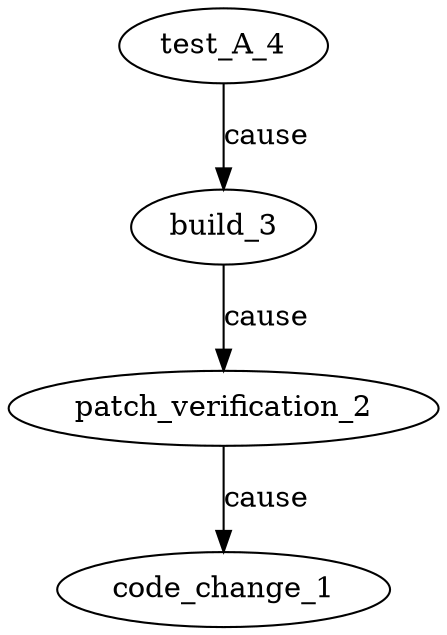 strict digraph {
  code_change_1 [time=1444737127000,type=code_change,contributor="Gudrun Schyman"]
  patch_verification_2 [time=1444740408000,type=patch_verification,status=passed]
  build_3 [time=1444741389000,type=build,status=passed]
  test_A_4 [time=1444744969000,type=test_A,status=failed]
  patch_verification_2 -> code_change_1 [label=cause]
  build_3 -> patch_verification_2 [label=cause]
  test_A_4 -> build_3 [label=cause]
}

strict digraph {
  code_change_5 [time=1444745457000,type=code_change,contributor="Pelle Flöjt"]
  patch_verification_6 [time=1444746760000,type=patch_verification,status=passed]
  build_7 [time=1444749775000,type=build,status=passed]
  test_A_8 [time=1444753171000,type=test_A,status=passed]
  artifact_9 [time=1444753335000,type=artifact]
  confidence_level_10 [time=1444756092000,type=confidence_level,value=0.9998551700415733]
  test_C_11 [time=1444758185000,type=test_C,status=failed]
  patch_verification_6 -> code_change_5 [label=cause]
  build_7 -> patch_verification_6 [label=cause]
  test_A_8 -> build_7 [label=cause]
  artifact_9 -> build_7 [label=cause]
  confidence_level_10 -> test_A_8 [label=cause]
  confidence_level_10 -> artifact_9 [label=subject]
  test_C_11 -> confidence_level_10 [label=cause]
}

strict digraph {
  code_change_12 [time=1444758677000,type=code_change,contributor="Stånk-Tommy"]
  patch_verification_13 [time=1444759318000,type=patch_verification,status=passed]
  build_14 [time=1444761159000,type=build,status=passed]
  test_A_15 [time=1444762630000,type=test_A,status=failed]
  patch_verification_13 -> code_change_12 [label=cause]
  build_14 -> patch_verification_13 [label=cause]
  test_A_15 -> build_14 [label=cause]
}

strict digraph {
  code_change_16 [time=1444764361000,type=code_change,contributor="Erik Broberg"]
  patch_verification_17 [time=1444764888000,type=patch_verification,status=passed]
  build_18 [time=1444765489000,type=build,status=passed]
  test_A_19 [time=1444767196000,type=test_A,status=failed]
  patch_verification_17 -> code_change_16 [label=cause]
  build_18 -> patch_verification_17 [label=cause]
  test_A_19 -> build_18 [label=cause]
}

strict digraph {
  code_change_20 [time=1444767732000,type=code_change,contributor=Beethoven]
  patch_verification_21 [time=1444769964000,type=patch_verification,status=passed]
  build_22 [time=1444772348000,type=build,status=failed]
  patch_verification_21 -> code_change_20 [label=cause]
  build_22 -> patch_verification_21 [label=cause]
}

strict digraph {
  code_change_23 [time=1444773315000,type=code_change,contributor="Zlatan Ibrahimović"]
  patch_verification_24 [time=1444773945000,type=patch_verification,status=passed]
  patch_verification_24 -> code_change_23 [label=cause]
}

strict digraph {
  code_change_30 [time=1444786270000,type=code_change,contributor="Erik Broberg"]
  patch_verification_31 [time=1444786396000,type=patch_verification,status=passed]
  build_32 [time=1444789695000,type=build,status=passed]
  test_A_33 [time=1444792633000,type=test_A,status=passed]
  artifact_34 [time=1444794678000,type=artifact]
  confidence_level_35 [time=1444797903000,type=confidence_level,value=0.5354400461130411]
  test_C_36 [time=1444797954000,type=test_C,status=passed]
  test_D_37 [time=1444801059000,type=test_D,status=failed]
  patch_verification_31 -> code_change_30 [label=cause]
  build_32 -> patch_verification_31 [label=cause]
  test_A_33 -> build_32 [label=cause]
  artifact_34 -> build_32 [label=cause]
  confidence_level_35 -> test_A_33 [label=cause]
  confidence_level_35 -> artifact_34 [label=subject]
  test_C_36 -> confidence_level_35 [label=cause]
  test_D_37 -> confidence_level_35 [label=cause]
}

strict digraph {
  code_change_38 [time=1444804054000,type=code_change,contributor="Karl-Bertil Jonsson"]
  code_review_39 [time=1444804877000,type=code_review,reviewer="Clas Ohlson",status=passed]
  build_40 [time=1444807459000,type=build,status=passed]
  test_B_41 [time=1444808313000,type=test_B,status=passed]
  artifact_42 [time=1444811793000,type=artifact]
  confidence_level_43 [time=1444813583000,type=confidence_level,value=0.4479737286215437]
  test_C_44 [time=1444814404000,type=test_C,status=passed]
  test_D_45 [time=1444814696000,type=test_D,status=failed]
  code_review_39 -> code_change_38 [label=cause]
  build_40 -> code_review_39 [label=cause]
  test_B_41 -> build_40 [label=cause]
  artifact_42 -> build_40 [label=cause]
  confidence_level_43 -> test_B_41 [label=cause]
  confidence_level_43 -> artifact_42 [label=subject]
  test_C_44 -> confidence_level_43 [label=cause]
  test_D_45 -> confidence_level_43 [label=cause]
}

strict digraph {
  code_change_46 [time=1444814817000,type=code_change,contributor="Mark Zuckerberg"]
  patch_verification_47 [time=1444816607000,type=patch_verification,status=passed]
  build_48 [time=1444816858000,type=build,status=failed]
  patch_verification_47 -> code_change_46 [label=cause]
  build_48 -> patch_verification_47 [label=cause]
}

strict digraph {
  code_change_49 [time=1444818616000,type=code_change,contributor=Beethoven]
  patch_verification_50 [time=1444821790000,type=patch_verification,status=passed]
  code_review_51 [time=1444823879000,type=code_review,reviewer="Zlatan Ibrahimović",status=passed]
  build_52 [time=1444825892000,type=build,status=passed]
  test_B_53 [time=1444829308000,type=test_B,status=passed]
  artifact_54 [time=1444831424000,type=artifact]
  confidence_level_55 [time=1444833601000,type=confidence_level,value=0.8686049011416942]
  test_C_56 [time=1444836881000,type=test_C,status=passed]
  test_D_57 [time=1444840100000,type=test_D,status=failed]
  code_review_51 -> code_change_49 [label=cause]
  patch_verification_50 -> code_change_49 [label=cause]
  build_52 -> code_review_51 [label=cause]
  build_52 -> patch_verification_50 [label=cause]
  test_B_53 -> build_52 [label=cause]
  artifact_54 -> build_52 [label=cause]
  confidence_level_55 -> test_B_53 [label=cause]
  confidence_level_55 -> artifact_54 [label=subject]
  test_C_56 -> confidence_level_55 [label=cause]
  test_D_57 -> confidence_level_55 [label=cause]
}

strict digraph {
  code_change_58 [time=1444842557000,type=code_change,contributor="Ola Leifler"]
  patch_verification_59 [time=1444845271000,type=patch_verification,status=passed]
  build_60 [time=1444846369000,type=build,status=passed]
  test_A_61 [time=1444847168000,type=test_A,status=failed]
  patch_verification_59 -> code_change_58 [label=cause]
  build_60 -> patch_verification_59 [label=cause]
  test_A_61 -> build_60 [label=cause]
}

strict digraph {
  code_change_62 [time=1444847909000,type=code_change,contributor="Clas Ohlson"]
  patch_verification_63 [time=1444850874000,type=patch_verification,status=passed]
  code_review_64 [time=1444851536000,type=code_review,reviewer="Karl-Bertil Jonsson",status=passed]
  build_65 [time=1444853337000,type=build,status=passed]
  test_A_66 [time=1444854171000,type=test_A,status=passed]
  artifact_67 [time=1444857434000,type=artifact]
  confidence_level_68 [time=1444860077000,type=confidence_level,value=0.20754339702409652]
  test_C_69 [time=1444862050000,type=test_C,status=passed]
  test_D_70 [time=1444862941000,type=test_D,status=passed]
  code_review_64 -> code_change_62 [label=cause]
  patch_verification_63 -> code_change_62 [label=cause]
  build_65 -> code_review_64 [label=cause]
  build_65 -> patch_verification_63 [label=cause]
  test_A_66 -> build_65 [label=cause]
  artifact_67 -> build_65 [label=cause]
  confidence_level_68 -> test_A_66 [label=cause]
  confidence_level_68 -> artifact_67 [label=subject]
  test_C_69 -> confidence_level_68 [label=cause]
  test_D_70 -> confidence_level_68 [label=cause]
}

strict digraph {
  code_change_71 [time=1444864342000,type=code_change,contributor="Clas Ohlson"]
}

strict digraph {
  code_change_72 [time=1444867724000,type=code_change,contributor="Clas Ohlson"]
  patch_verification_73 [time=1444871133000,type=patch_verification,status=passed]
  build_74 [time=1444871200000,type=build,status=passed]
  test_A_75 [time=1444872642000,type=test_A,status=passed]
  artifact_76 [time=1444875212000,type=artifact]
  confidence_level_77 [time=1444877144000,type=confidence_level,value=0.2799823740687253]
  test_C_78 [time=1444879268000,type=test_C,status=passed]
  test_D_79 [time=1444882160000,type=test_D,status=passed]
  patch_verification_73 -> code_change_72 [label=cause]
  build_74 -> patch_verification_73 [label=cause]
  test_A_75 -> build_74 [label=cause]
  artifact_76 -> build_74 [label=cause]
  confidence_level_77 -> test_A_75 [label=cause]
  confidence_level_77 -> artifact_76 [label=subject]
  test_C_78 -> confidence_level_77 [label=cause]
  test_D_79 -> confidence_level_77 [label=cause]
}

strict digraph {
  code_change_80 [time=1444883152000,type=code_change,contributor="Stånk-Tommy"]
  code_review_81 [time=1444885490000,type=code_review,reviewer="Erik Broberg",status=failed]
  code_review_81 -> code_change_80 [label=cause]
}

strict digraph {
  code_change_82 [time=1444888000000,type=code_change,contributor="Karl-Bertil Jonsson"]
  patch_verification_83 [time=1444891151000,type=patch_verification,status=passed]
  build_84 [time=1444892036000,type=build,status=passed]
  test_A_85 [time=1444893438000,type=test_A,status=failed]
  patch_verification_83 -> code_change_82 [label=cause]
  build_84 -> patch_verification_83 [label=cause]
  test_A_85 -> build_84 [label=cause]
}

strict digraph {
  code_change_86 [time=1444893592000,type=code_change,contributor="Zlatan Ibrahimović"]
}

strict digraph {
  code_change_87 [time=1444894072000,type=code_change,contributor="Pelle Flöjt"]
  patch_verification_88 [time=1444897397000,type=patch_verification,status=passed]
  build_89 [time=1444899024000,type=build,status=passed]
  test_A_90 [time=1444901542000,type=test_A,status=passed]
  artifact_91 [time=1444902162000,type=artifact]
  confidence_level_92 [time=1444903210000,type=confidence_level,value=0.8747191836315868]
  test_C_93 [time=1444906708000,type=test_C,status=passed]
  test_D_94 [time=1444908956000,type=test_D,status=passed]
  patch_verification_88 -> code_change_87 [label=cause]
  build_89 -> patch_verification_88 [label=cause]
  test_A_90 -> build_89 [label=cause]
  artifact_91 -> build_89 [label=cause]
  confidence_level_92 -> test_A_90 [label=cause]
  confidence_level_92 -> artifact_91 [label=subject]
  test_C_93 -> confidence_level_92 [label=cause]
  test_D_94 -> confidence_level_92 [label=cause]
}

strict digraph {
  code_change_95 [time=1444910545000,type=code_change,contributor="Ola Leifler"]
  patch_verification_96 [time=1444910850000,type=patch_verification,status=passed]
  code_review_97 [time=1444914084000,type=code_review,reviewer=Beethoven,status=passed]
  build_98 [time=1444917640000,type=build,status=passed]
  test_A_99 [time=1444920551000,type=test_A,status=failed]
  code_review_97 -> code_change_95 [label=cause]
  patch_verification_96 -> code_change_95 [label=cause]
  build_98 -> code_review_97 [label=cause]
  build_98 -> patch_verification_96 [label=cause]
  test_A_99 -> build_98 [label=cause]
}

strict digraph {
  code_change_100 [time=1444923528000,type=code_change,contributor="Ola Leifler"]
  code_review_101 [time=1444924903000,type=code_review,reviewer="Karl-Bertil Jonsson",status=passed]
  build_102 [time=1444926897000,type=build,status=passed]
  test_A_103 [time=1444930195000,type=test_A,status=passed]
  test_B_104 [time=1444932043000,type=test_B,status=passed]
  artifact_105 [time=1444933036000,type=artifact]
  confidence_level_106 [time=1444933629000,type=confidence_level,value=0.9871799004494167]
  test_C_107 [time=1444936036000,type=test_C,status=failed]
  code_review_101 -> code_change_100 [label=cause]
  build_102 -> code_review_101 [label=cause]
  test_A_103 -> build_102 [label=cause]
  test_B_104 -> build_102 [label=cause]
  artifact_105 -> build_102 [label=cause]
  confidence_level_106 -> test_A_103 [label=cause]
  confidence_level_106 -> test_B_104 [label=cause]
  confidence_level_106 -> artifact_105 [label=subject]
  test_C_107 -> confidence_level_106 [label=cause]
}

strict digraph {
  code_change_108 [time=1444936497000,type=code_change,contributor="Ola Leifler"]
}

strict digraph {
  code_change_109 [time=1444937676000,type=code_change,contributor="Erik Broberg"]
  patch_verification_110 [time=1444939497000,type=patch_verification,status=passed]
  code_review_111 [time=1444941356000,type=code_review,reviewer="Mark Zuckerberg",status=passed]
  code_review_111 -> code_change_109 [label=cause]
  patch_verification_110 -> code_change_109 [label=cause]
}

strict digraph {
  code_change_112 [time=1444944491000,type=code_change,contributor="Pelle Flöjt"]
  patch_verification_113 [time=1444947223000,type=patch_verification,status=passed]
  build_114 [time=1444948536000,type=build,status=passed]
  test_A_115 [time=1444949693000,type=test_A,status=failed]
  patch_verification_113 -> code_change_112 [label=cause]
  build_114 -> patch_verification_113 [label=cause]
  test_A_115 -> build_114 [label=cause]
}

strict digraph {
  code_change_116 [time=1444949889000,type=code_change,contributor="Mark Zuckerberg"]
  patch_verification_117 [time=1444950946000,type=patch_verification,status=passed]
  build_118 [time=1444953032000,type=build,status=passed]
  test_A_119 [time=1444955148000,type=test_A,status=failed]
  patch_verification_117 -> code_change_116 [label=cause]
  build_118 -> patch_verification_117 [label=cause]
  test_A_119 -> build_118 [label=cause]
}

strict digraph {
  code_change_120 [time=1444955287000,type=code_change,contributor="Gudrun Schyman"]
  patch_verification_121 [time=1444956320000,type=patch_verification,status=passed]
  build_122 [time=1444959197000,type=build,status=passed]
  test_B_123 [time=1444962136000,type=test_B,status=passed]
  artifact_124 [time=1444962875000,type=artifact]
  confidence_level_125 [time=1444964022000,type=confidence_level,value=0.3877795548736206]
  test_C_126 [time=1444966362000,type=test_C,status=passed]
  test_D_127 [time=1444968965000,type=test_D,status=failed]
  patch_verification_121 -> code_change_120 [label=cause]
  build_122 -> patch_verification_121 [label=cause]
  test_B_123 -> build_122 [label=cause]
  artifact_124 -> build_122 [label=cause]
  confidence_level_125 -> test_B_123 [label=cause]
  confidence_level_125 -> artifact_124 [label=subject]
  test_C_126 -> confidence_level_125 [label=cause]
  test_D_127 -> confidence_level_125 [label=cause]
}

strict digraph {
  code_change_128 [time=1444970423000,type=code_change,contributor="Gudrun Schyman"]
  patch_verification_129 [time=1444973661000,type=patch_verification,status=passed]
  build_130 [time=1444974744000,type=build,status=passed]
  test_A_131 [time=1444977302000,type=test_A,status=passed]
  artifact_132 [time=1444980085000,type=artifact]
  confidence_level_133 [time=1444982709000,type=confidence_level,value=0.8699619953828412]
  test_D_134 [time=1444985832000,type=test_D,status=passed]
  patch_verification_129 -> code_change_128 [label=cause]
  build_130 -> patch_verification_129 [label=cause]
  test_A_131 -> build_130 [label=cause]
  artifact_132 -> build_130 [label=cause]
  confidence_level_133 -> test_A_131 [label=cause]
  confidence_level_133 -> artifact_132 [label=subject]
  test_D_134 -> confidence_level_133 [label=cause]
}

strict digraph {
  code_change_135 [time=1444986633000,type=code_change,contributor="Mark Zuckerberg"]
  patch_verification_136 [time=1444990122000,type=patch_verification,status=failed]
  patch_verification_136 -> code_change_135 [label=cause]
}

strict digraph {
  code_change_137 [time=1444992563000,type=code_change,contributor="Gudrun Schyman"]
  patch_verification_138 [time=1444992872000,type=patch_verification,status=failed]
  patch_verification_138 -> code_change_137 [label=cause]
}

strict digraph {
  code_change_139 [time=1444994215000,type=code_change,contributor="Karl-Bertil Jonsson"]
  patch_verification_140 [time=1444997654000,type=patch_verification,status=passed]
  build_141 [time=1445000681000,type=build,status=passed]
  patch_verification_140 -> code_change_139 [label=cause]
  build_141 -> patch_verification_140 [label=cause]
}

strict digraph {
  code_change_142 [time=1445003195000,type=code_change,contributor="Gudrun Schyman"]
  patch_verification_143 [time=1445006366000,type=patch_verification,status=passed]
  build_144 [time=1445009684000,type=build,status=failed]
  patch_verification_143 -> code_change_142 [label=cause]
  build_144 -> patch_verification_143 [label=cause]
}

strict digraph {
  code_change_145 [time=1445011782000,type=code_change,contributor="Pelle Flöjt"]
}

strict digraph {
  code_change_148 [time=1445018826000,type=code_change,contributor="Pelle Flöjt"]
  patch_verification_149 [time=1445019619000,type=patch_verification,status=passed]
  patch_verification_149 -> code_change_148 [label=cause]
}

strict digraph {
  code_change_155 [time=1445029674000,type=code_change,contributor="Erik Broberg"]
  patch_verification_156 [time=1445030612000,type=patch_verification,status=failed]
  patch_verification_156 -> code_change_155 [label=cause]
}

strict digraph {
  code_change_157 [time=1445033211000,type=code_change,contributor="Pelle Flöjt"]
  patch_verification_158 [time=1445033387000,type=patch_verification,status=passed]
  build_159 [time=1445035017000,type=build,status=passed]
  test_A_160 [time=1445036729000,type=test_A,status=passed]
  artifact_161 [time=1445038875000,type=artifact]
  confidence_level_162 [time=1445040710000,type=confidence_level,value=0.9820903320345576]
  test_C_163 [time=1445043565000,type=test_C,status=passed]
  test_D_164 [time=1445045164000,type=test_D,status=passed]
  patch_verification_158 -> code_change_157 [label=cause]
  build_159 -> patch_verification_158 [label=cause]
  test_A_160 -> build_159 [label=cause]
  artifact_161 -> build_159 [label=cause]
  confidence_level_162 -> test_A_160 [label=cause]
  confidence_level_162 -> artifact_161 [label=subject]
  test_C_163 -> confidence_level_162 [label=cause]
  test_D_164 -> confidence_level_162 [label=cause]
}

strict digraph {
  code_change_165 [time=1445045877000,type=code_change,contributor="Zlatan Ibrahimović"]
}

strict digraph {
  code_change_166 [time=1445049137000,type=code_change,contributor="Kalle Anka"]
  patch_verification_167 [time=1445049357000,type=patch_verification,status=passed]
  build_168 [time=1445052467000,type=build,status=passed]
  test_A_169 [time=1445054137000,type=test_A,status=passed]
  test_B_170 [time=1445055345000,type=test_B,status=passed]
  artifact_171 [time=1445055843000,type=artifact]
  confidence_level_172 [time=1445059173000,type=confidence_level,value=0.6752309677499742]
  test_C_173 [time=1445062417000,type=test_C,status=failed]
  patch_verification_167 -> code_change_166 [label=cause]
  build_168 -> patch_verification_167 [label=cause]
  test_A_169 -> build_168 [label=cause]
  test_B_170 -> build_168 [label=cause]
  artifact_171 -> build_168 [label=cause]
  confidence_level_172 -> test_A_169 [label=cause]
  confidence_level_172 -> test_B_170 [label=cause]
  confidence_level_172 -> artifact_171 [label=subject]
  test_C_173 -> confidence_level_172 [label=cause]
}

strict digraph {
  code_change_174 [time=1445065976000,type=code_change,contributor="Mark Zuckerberg"]
  patch_verification_175 [time=1445067544000,type=patch_verification,status=passed]
  code_review_176 [time=1445069101000,type=code_review,reviewer="Erik Broberg",status=passed]
  build_177 [time=1445071792000,type=build,status=passed]
  test_A_178 [time=1445074638000,type=test_A,status=passed]
  artifact_179 [time=1445074956000,type=artifact]
  confidence_level_180 [time=1445075333000,type=confidence_level,value=0.5380498839955699]
  test_C_181 [time=1445075691000,type=test_C,status=passed]
  test_D_182 [time=1445078903000,type=test_D,status=failed]
  code_review_176 -> code_change_174 [label=cause]
  patch_verification_175 -> code_change_174 [label=cause]
  build_177 -> code_review_176 [label=cause]
  build_177 -> patch_verification_175 [label=cause]
  test_A_178 -> build_177 [label=cause]
  artifact_179 -> build_177 [label=cause]
  confidence_level_180 -> test_A_178 [label=cause]
  confidence_level_180 -> artifact_179 [label=subject]
  test_C_181 -> confidence_level_180 [label=cause]
  test_D_182 -> confidence_level_180 [label=cause]
}

strict digraph {
  code_change_183 [time=1445081566000,type=code_change,contributor="Pelle Flöjt"]
  patch_verification_184 [time=1445081591000,type=patch_verification,status=failed]
  patch_verification_184 -> code_change_183 [label=cause]
}

strict digraph {
  code_change_185 [time=1445081676000,type=code_change,contributor="Karl-Bertil Jonsson"]
  patch_verification_186 [time=1445082971000,type=patch_verification,status=passed]
  code_review_187 [time=1445086520000,type=code_review,reviewer="Ola Leifler",status=passed]
  build_188 [time=1445087647000,type=build,status=passed]
  test_A_189 [time=1445089701000,type=test_A,status=failed]
  code_review_187 -> code_change_185 [label=cause]
  patch_verification_186 -> code_change_185 [label=cause]
  build_188 -> code_review_187 [label=cause]
  build_188 -> patch_verification_186 [label=cause]
  test_A_189 -> build_188 [label=cause]
}

strict digraph {
  code_change_190 [time=1445089813000,type=code_change,contributor="Gudrun Schyman"]
  patch_verification_191 [time=1445092218000,type=patch_verification,status=passed]
  code_review_192 [time=1445093939000,type=code_review,reviewer="Gudrun Schyman",status=passed]
  code_review_192 -> code_change_190 [label=cause]
  patch_verification_191 -> code_change_190 [label=cause]
}

strict digraph {
  code_change_199 [time=1445101664000,type=code_change,contributor="Kalle Anka"]
  patch_verification_200 [time=1445105084000,type=patch_verification,status=passed]
  build_201 [time=1445106652000,type=build,status=failed]
  patch_verification_200 -> code_change_199 [label=cause]
  build_201 -> patch_verification_200 [label=cause]
}

strict digraph {
  code_change_202 [time=1445106909000,type=code_change,contributor="Ola Leifler"]
  patch_verification_203 [time=1445110041000,type=patch_verification,status=passed]
  build_204 [time=1445111645000,type=build,status=passed]
  test_A_205 [time=1445111974000,type=test_A,status=passed]
  test_B_206 [time=1445113002000,type=test_B,status=passed]
  artifact_207 [time=1445114663000,type=artifact]
  confidence_level_208 [time=1445114918000,type=confidence_level,value=0.9676527578647022]
  test_C_209 [time=1445115581000,type=test_C,status=passed]
  test_D_210 [time=1445118148000,type=test_D,status=passed]
  patch_verification_203 -> code_change_202 [label=cause]
  build_204 -> patch_verification_203 [label=cause]
  test_A_205 -> build_204 [label=cause]
  test_B_206 -> build_204 [label=cause]
  artifact_207 -> build_204 [label=cause]
  confidence_level_208 -> test_A_205 [label=cause]
  confidence_level_208 -> test_B_206 [label=cause]
  confidence_level_208 -> artifact_207 [label=subject]
  test_C_209 -> confidence_level_208 [label=cause]
  test_D_210 -> confidence_level_208 [label=cause]
}

strict digraph {
  code_change_211 [time=1445121172000,type=code_change,contributor="Clas Ohlson"]
  patch_verification_212 [time=1445121290000,type=patch_verification,status=passed]
  build_213 [time=1445122876000,type=build,status=passed]
  test_A_214 [time=1445126098000,type=test_A,status=passed]
  test_B_215 [time=1445127037000,type=test_B,status=passed]
  artifact_216 [time=1445129292000,type=artifact]
  confidence_level_217 [time=1445130195000,type=confidence_level,value=0.9124618926258861]
  test_C_218 [time=1445131477000,type=test_C,status=passed]
  test_D_219 [time=1445132042000,type=test_D,status=passed]
  patch_verification_212 -> code_change_211 [label=cause]
  build_213 -> patch_verification_212 [label=cause]
  test_A_214 -> build_213 [label=cause]
  test_B_215 -> build_213 [label=cause]
  artifact_216 -> build_213 [label=cause]
  confidence_level_217 -> test_A_214 [label=cause]
  confidence_level_217 -> test_B_215 [label=cause]
  confidence_level_217 -> artifact_216 [label=subject]
  test_C_218 -> confidence_level_217 [label=cause]
  test_D_219 -> confidence_level_217 [label=cause]
}

strict digraph {
  code_change_220 [time=1445134609000,type=code_change,contributor="Gudrun Schyman"]
  patch_verification_221 [time=1445134649000,type=patch_verification,status=passed]
  build_222 [time=1445135073000,type=build,status=passed]
  test_A_223 [time=1445137118000,type=test_A,status=passed]
  artifact_224 [time=1445138699000,type=artifact]
  confidence_level_225 [time=1445140716000,type=confidence_level,value=0.9253976205751533]
  test_C_226 [time=1445143435000,type=test_C,status=passed]
  test_D_227 [time=1445145247000,type=test_D,status=failed]
  patch_verification_221 -> code_change_220 [label=cause]
  build_222 -> patch_verification_221 [label=cause]
  test_A_223 -> build_222 [label=cause]
  artifact_224 -> build_222 [label=cause]
  confidence_level_225 -> test_A_223 [label=cause]
  confidence_level_225 -> artifact_224 [label=subject]
  test_C_226 -> confidence_level_225 [label=cause]
  test_D_227 -> confidence_level_225 [label=cause]
}

strict digraph {
  code_change_228 [time=1445146796000,type=code_change,contributor="Ola Leifler"]
}

strict digraph {
  code_change_229 [time=1445149070000,type=code_change,contributor="Zlatan Ibrahimović"]
  patch_verification_230 [time=1445151642000,type=patch_verification,status=passed]
  code_review_231 [time=1445154566000,type=code_review,reviewer="Erik Broberg",status=passed]
  build_232 [time=1445155305000,type=build,status=passed]
  test_A_233 [time=1445157089000,type=test_A,status=passed]
  test_B_234 [time=1445160129000,type=test_B,status=passed]
  artifact_235 [time=1445160443000,type=artifact]
  confidence_level_236 [time=1445161501000,type=confidence_level,value=0.6256036326498047]
  test_C_237 [time=1445161755000,type=test_C,status=passed]
  test_D_238 [time=1445162678000,type=test_D,status=passed]
  code_review_231 -> code_change_229 [label=cause]
  patch_verification_230 -> code_change_229 [label=cause]
  build_232 -> code_review_231 [label=cause]
  build_232 -> patch_verification_230 [label=cause]
  test_A_233 -> build_232 [label=cause]
  test_B_234 -> build_232 [label=cause]
  artifact_235 -> build_232 [label=cause]
  confidence_level_236 -> test_A_233 [label=cause]
  confidence_level_236 -> test_B_234 [label=cause]
  confidence_level_236 -> artifact_235 [label=subject]
  test_C_237 -> confidence_level_236 [label=cause]
  test_D_238 -> confidence_level_236 [label=cause]
}

strict digraph {
  code_change_239 [time=1445166118000,type=code_change,contributor="Karl-Bertil Jonsson"]
  patch_verification_240 [time=1445166399000,type=patch_verification,status=passed]
  code_review_241 [time=1445168530000,type=code_review,reviewer="Kalle Anka",status=passed]
  build_242 [time=1445171072000,type=build,status=passed]
  test_A_243 [time=1445172025000,type=test_A,status=passed]
  artifact_244 [time=1445174784000,type=artifact]
  confidence_level_245 [time=1445176767000,type=confidence_level,value=0.2416131081620656]
  test_C_246 [time=1445179463000,type=test_C,status=passed]
  test_D_247 [time=1445181641000,type=test_D,status=passed]
  code_review_241 -> code_change_239 [label=cause]
  patch_verification_240 -> code_change_239 [label=cause]
  build_242 -> code_review_241 [label=cause]
  build_242 -> patch_verification_240 [label=cause]
  test_A_243 -> build_242 [label=cause]
  artifact_244 -> build_242 [label=cause]
  confidence_level_245 -> test_A_243 [label=cause]
  confidence_level_245 -> artifact_244 [label=subject]
  test_C_246 -> confidence_level_245 [label=cause]
  test_D_247 -> confidence_level_245 [label=cause]
}

strict digraph {
  code_change_248 [time=1445181794000,type=code_change,contributor="Pelle Flöjt"]
  patch_verification_249 [time=1445183746000,type=patch_verification,status=passed]
  code_review_250 [time=1445184857000,type=code_review,reviewer="Stånk-Tommy",status=passed]
  build_251 [time=1445187694000,type=build,status=passed]
  test_A_252 [time=1445190262000,type=test_A,status=passed]
  test_B_253 [time=1445191807000,type=test_B,status=passed]
  artifact_254 [time=1445193119000,type=artifact]
  confidence_level_255 [time=1445194362000,type=confidence_level,value=0.1878198505252332]
  test_C_256 [time=1445197244000,type=test_C,status=passed]
  code_review_250 -> code_change_248 [label=cause]
  patch_verification_249 -> code_change_248 [label=cause]
  build_251 -> code_review_250 [label=cause]
  build_251 -> patch_verification_249 [label=cause]
  test_A_252 -> build_251 [label=cause]
  test_B_253 -> build_251 [label=cause]
  artifact_254 -> build_251 [label=cause]
  confidence_level_255 -> test_A_252 [label=cause]
  confidence_level_255 -> test_B_253 [label=cause]
  confidence_level_255 -> artifact_254 [label=subject]
  test_C_256 -> confidence_level_255 [label=cause]
}

strict digraph {
  code_change_257 [time=1445197842000,type=code_change,contributor="Ola Leifler"]
  patch_verification_258 [time=1445197890000,type=patch_verification,status=passed]
  build_259 [time=1445199118000,type=build,status=passed]
  test_A_260 [time=1445201503000,type=test_A,status=failed]
  patch_verification_258 -> code_change_257 [label=cause]
  build_259 -> patch_verification_258 [label=cause]
  test_A_260 -> build_259 [label=cause]
}

strict digraph {
  code_change_261 [time=1445201910000,type=code_change,contributor=Beethoven]
  patch_verification_262 [time=1445205276000,type=patch_verification,status=passed]
  build_263 [time=1445208449000,type=build,status=passed]
  test_A_264 [time=1445210866000,type=test_A,status=failed]
  patch_verification_262 -> code_change_261 [label=cause]
  build_263 -> patch_verification_262 [label=cause]
  test_A_264 -> build_263 [label=cause]
}

strict digraph {
  code_change_265 [time=1445213524000,type=code_change,contributor="Clas Ohlson"]
  patch_verification_266 [time=1445216747000,type=patch_verification,status=passed]
  build_267 [time=1445217131000,type=build,status=failed]
  patch_verification_266 -> code_change_265 [label=cause]
  build_267 -> patch_verification_266 [label=cause]
}

strict digraph {
  code_change_268 [time=1445218449000,type=code_change,contributor="Ola Leifler"]
}

strict digraph {
  code_change_269 [time=1445219423000,type=code_change,contributor="Gudrun Schyman"]
  patch_verification_270 [time=1445220411000,type=patch_verification,status=passed]
  build_271 [time=1445222498000,type=build,status=passed]
  test_A_272 [time=1445225815000,type=test_A,status=passed]
  artifact_273 [time=1445228980000,type=artifact]
  confidence_level_274 [time=1445232568000,type=confidence_level,value=0.5189865996288918]
  test_C_275 [time=1445233596000,type=test_C,status=passed]
  test_D_276 [time=1445234832000,type=test_D,status=passed]
  patch_verification_270 -> code_change_269 [label=cause]
  build_271 -> patch_verification_270 [label=cause]
  test_A_272 -> build_271 [label=cause]
  artifact_273 -> build_271 [label=cause]
  confidence_level_274 -> test_A_272 [label=cause]
  confidence_level_274 -> artifact_273 [label=subject]
  test_C_275 -> confidence_level_274 [label=cause]
  test_D_276 -> confidence_level_274 [label=cause]
}

strict digraph {
  code_change_277 [time=1445235039000,type=code_change,contributor="Ola Leifler"]
  patch_verification_278 [time=1445238421000,type=patch_verification,status=passed]
  build_279 [time=1445240489000,type=build,status=passed]
  test_A_280 [time=1445243464000,type=test_A,status=passed]
  artifact_281 [time=1445245739000,type=artifact]
  confidence_level_282 [time=1445248175000,type=confidence_level,value=0.7592651770512792]
  test_C_283 [time=1445251688000,type=test_C,status=passed]
  patch_verification_278 -> code_change_277 [label=cause]
  build_279 -> patch_verification_278 [label=cause]
  test_A_280 -> build_279 [label=cause]
  artifact_281 -> build_279 [label=cause]
  confidence_level_282 -> test_A_280 [label=cause]
  confidence_level_282 -> artifact_281 [label=subject]
  test_C_283 -> confidence_level_282 [label=cause]
}

strict digraph {
  code_change_284 [time=1445254948000,type=code_change,contributor=Beethoven]
  patch_verification_285 [time=1445258204000,type=patch_verification,status=failed]
  patch_verification_285 -> code_change_284 [label=cause]
}

strict digraph {
  code_change_286 [time=1445259948000,type=code_change,contributor="Gudrun Schyman"]
}

strict digraph {
  code_change_293 [time=1445276482000,type=code_change,contributor="Erik Broberg"]
  patch_verification_294 [time=1445278900000,type=patch_verification,status=failed]
  patch_verification_294 -> code_change_293 [label=cause]
}

strict digraph {
  code_change_295 [time=1445280776000,type=code_change,contributor="Pelle Flöjt"]
  patch_verification_296 [time=1445281248000,type=patch_verification,status=passed]
  build_297 [time=1445283146000,type=build,status=passed]
  test_A_298 [time=1445284810000,type=test_A,status=failed]
  patch_verification_296 -> code_change_295 [label=cause]
  build_297 -> patch_verification_296 [label=cause]
  test_A_298 -> build_297 [label=cause]
}

strict digraph {
  code_change_299 [time=1445286002000,type=code_change,contributor="Erik Broberg"]
  patch_verification_300 [time=1445287653000,type=patch_verification,status=passed]
  build_301 [time=1445290226000,type=build,status=passed]
  test_A_302 [time=1445290434000,type=test_A,status=failed]
  patch_verification_300 -> code_change_299 [label=cause]
  build_301 -> patch_verification_300 [label=cause]
  test_A_302 -> build_301 [label=cause]
}

strict digraph {
  code_change_303 [time=1445293755000,type=code_change,contributor="Erik Broberg"]
  patch_verification_304 [time=1445296361000,type=patch_verification,status=passed]
  build_305 [time=1445299901000,type=build,status=passed]
  test_A_306 [time=1445300519000,type=test_A,status=passed]
  artifact_307 [time=1445301362000,type=artifact]
  confidence_level_308 [time=1445302072000,type=confidence_level,value=0.9901714281987828]
  test_C_309 [time=1445302272000,type=test_C,status=failed]
  patch_verification_304 -> code_change_303 [label=cause]
  build_305 -> patch_verification_304 [label=cause]
  test_A_306 -> build_305 [label=cause]
  artifact_307 -> build_305 [label=cause]
  confidence_level_308 -> test_A_306 [label=cause]
  confidence_level_308 -> artifact_307 [label=subject]
  test_C_309 -> confidence_level_308 [label=cause]
}

strict digraph {
  code_change_310 [time=1445305289000,type=code_change,contributor="Zlatan Ibrahimović"]
  patch_verification_311 [time=1445307469000,type=patch_verification,status=passed]
  build_312 [time=1445307997000,type=build,status=passed]
  test_A_313 [time=1445309150000,type=test_A,status=passed]
  artifact_314 [time=1445310435000,type=artifact]
  confidence_level_315 [time=1445312154000,type=confidence_level,value=0.5989897406940619]
  test_C_316 [time=1445315463000,type=test_C,status=passed]
  test_D_317 [time=1445318553000,type=test_D,status=failed]
  patch_verification_311 -> code_change_310 [label=cause]
  build_312 -> patch_verification_311 [label=cause]
  test_A_313 -> build_312 [label=cause]
  artifact_314 -> build_312 [label=cause]
  confidence_level_315 -> test_A_313 [label=cause]
  confidence_level_315 -> artifact_314 [label=subject]
  test_C_316 -> confidence_level_315 [label=cause]
  test_D_317 -> confidence_level_315 [label=cause]
}

strict digraph {
  code_change_318 [time=1445322041000,type=code_change,contributor="Kalle Anka"]
}

strict digraph {
  code_change_319 [time=1445322327000,type=code_change,contributor="Clas Ohlson"]
  patch_verification_320 [time=1445323588000,type=patch_verification,status=passed]
  code_review_321 [time=1445323893000,type=code_review,reviewer="Mark Zuckerberg",status=passed]
  build_322 [time=1445325132000,type=build,status=passed]
  test_A_323 [time=1445328091000,type=test_A,status=passed]
  test_B_324 [time=1445330235000,type=test_B,status=passed]
  artifact_325 [time=1445333461000,type=artifact]
  confidence_level_326 [time=1445333516000,type=confidence_level,value=0.9734275132338818]
  test_C_327 [time=1445334322000,type=test_C,status=passed]
  test_D_328 [time=1445337278000,type=test_D,status=passed]
  code_review_321 -> code_change_319 [label=cause]
  patch_verification_320 -> code_change_319 [label=cause]
  build_322 -> code_review_321 [label=cause]
  build_322 -> patch_verification_320 [label=cause]
  test_A_323 -> build_322 [label=cause]
  test_B_324 -> build_322 [label=cause]
  artifact_325 -> build_322 [label=cause]
  confidence_level_326 -> test_A_323 [label=cause]
  confidence_level_326 -> test_B_324 [label=cause]
  confidence_level_326 -> artifact_325 [label=subject]
  test_C_327 -> confidence_level_326 [label=cause]
  test_D_328 -> confidence_level_326 [label=cause]
}

strict digraph {
  code_change_329 [time=1445340391000,type=code_change,contributor="Clas Ohlson"]
}

strict digraph {
  code_change_331 [time=1445345276000,type=code_change,contributor=Beethoven]
  patch_verification_332 [time=1445348327000,type=patch_verification,status=failed]
  patch_verification_332 -> code_change_331 [label=cause]
}

strict digraph {
  code_change_333 [time=1445348657000,type=code_change,contributor="Karl-Bertil Jonsson"]
  patch_verification_334 [time=1445349363000,type=patch_verification,status=passed]
  build_335 [time=1445352178000,type=build,status=passed]
  test_A_336 [time=1445353864000,type=test_A,status=failed]
  patch_verification_334 -> code_change_333 [label=cause]
  build_335 -> patch_verification_334 [label=cause]
  test_A_336 -> build_335 [label=cause]
}

strict digraph {
  code_change_337 [time=1445357066000,type=code_change,contributor="Clas Ohlson"]
  patch_verification_338 [time=1445358949000,type=patch_verification,status=passed]
  build_339 [time=1445361487000,type=build,status=passed]
  test_A_340 [time=1445362899000,type=test_A,status=passed]
  test_B_341 [time=1445365394000,type=test_B,status=failed]
  patch_verification_338 -> code_change_337 [label=cause]
  build_339 -> patch_verification_338 [label=cause]
  test_A_340 -> build_339 [label=cause]
  test_B_341 -> build_339 [label=cause]
}

strict digraph {
  code_change_342 [time=1445365543000,type=code_change,contributor="Ola Leifler"]
  patch_verification_343 [time=1445368361000,type=patch_verification,status=passed]
  build_344 [time=1445370493000,type=build,status=passed]
  test_A_345 [time=1445370503000,type=test_A,status=passed]
  artifact_346 [time=1445373509000,type=artifact]
  confidence_level_347 [time=1445376064000,type=confidence_level,value=0.0426318644459478]
  test_C_348 [time=1445379321000,type=test_C,status=passed]
  test_D_349 [time=1445381480000,type=test_D,status=passed]
  patch_verification_343 -> code_change_342 [label=cause]
  build_344 -> patch_verification_343 [label=cause]
  test_A_345 -> build_344 [label=cause]
  artifact_346 -> build_344 [label=cause]
  confidence_level_347 -> test_A_345 [label=cause]
  confidence_level_347 -> artifact_346 [label=subject]
  test_C_348 -> confidence_level_347 [label=cause]
  test_D_349 -> confidence_level_347 [label=cause]
}

strict digraph {
  code_change_350 [time=1445384667000,type=code_change,contributor="Zlatan Ibrahimović"]
}

strict digraph {
  code_change_351 [time=1445386247000,type=code_change,contributor="Zlatan Ibrahimović"]
  patch_verification_352 [time=1445389173000,type=patch_verification,status=passed]
  code_review_353 [time=1445390776000,type=code_review,reviewer="Mark Zuckerberg",status=failed]
  code_review_353 -> code_change_351 [label=cause]
  patch_verification_352 -> code_change_351 [label=cause]
}

strict digraph {
  code_change_354 [time=1445391935000,type=code_change,contributor=Beethoven]
  patch_verification_355 [time=1445394758000,type=patch_verification,status=passed]
  code_review_356 [time=1445396201000,type=code_review,reviewer="Karl-Bertil Jonsson",status=passed]
  build_357 [time=1445398914000,type=build,status=passed]
  code_review_356 -> code_change_354 [label=cause]
  patch_verification_355 -> code_change_354 [label=cause]
  build_357 -> code_review_356 [label=cause]
  build_357 -> patch_verification_355 [label=cause]
}

strict digraph {
  code_change_358 [time=1445399379000,type=code_change,contributor="Ola Leifler"]
  patch_verification_359 [time=1445399610000,type=patch_verification,status=passed]
  build_360 [time=1445400198000,type=build,status=passed]
  test_A_361 [time=1445400285000,type=test_A,status=failed]
  patch_verification_359 -> code_change_358 [label=cause]
  build_360 -> patch_verification_359 [label=cause]
  test_A_361 -> build_360 [label=cause]
}

strict digraph {
  code_change_362 [time=1445402966000,type=code_change,contributor="Gudrun Schyman"]
  patch_verification_363 [time=1445405528000,type=patch_verification,status=passed]
  code_review_364 [time=1445405550000,type=code_review,reviewer="Pelle Flöjt",status=passed]
  build_365 [time=1445406802000,type=build,status=passed]
  test_A_366 [time=1445409890000,type=test_A,status=passed]
  artifact_367 [time=1445412821000,type=artifact]
  confidence_level_368 [time=1445416112000,type=confidence_level,value=0.743365506454906]
  test_C_369 [time=1445416923000,type=test_C,status=passed]
  code_review_364 -> code_change_362 [label=cause]
  patch_verification_363 -> code_change_362 [label=cause]
  build_365 -> code_review_364 [label=cause]
  build_365 -> patch_verification_363 [label=cause]
  test_A_366 -> build_365 [label=cause]
  artifact_367 -> build_365 [label=cause]
  confidence_level_368 -> test_A_366 [label=cause]
  confidence_level_368 -> artifact_367 [label=subject]
  test_C_369 -> confidence_level_368 [label=cause]
}

strict digraph {
  code_change_370 [time=1445418767000,type=code_change,contributor="Zlatan Ibrahimović"]
  patch_verification_371 [time=1445422265000,type=patch_verification,status=failed]
  patch_verification_371 -> code_change_370 [label=cause]
}

strict digraph {
  code_change_372 [time=1445425148000,type=code_change,contributor="Kalle Anka"]
  patch_verification_373 [time=1445426416000,type=patch_verification,status=passed]
  build_374 [time=1445426623000,type=build,status=passed]
  test_A_375 [time=1445427490000,type=test_A,status=failed]
  patch_verification_373 -> code_change_372 [label=cause]
  build_374 -> patch_verification_373 [label=cause]
  test_A_375 -> build_374 [label=cause]
}

strict digraph {
  code_change_376 [time=1445427507000,type=code_change,contributor="Kalle Anka"]
}

strict digraph {
  code_change_377 [time=1445430368000,type=code_change,contributor="Stånk-Tommy"]
}

strict digraph {
  code_change_378 [time=1445431294000,type=code_change,contributor="Pelle Flöjt"]
  patch_verification_379 [time=1445431655000,type=patch_verification,status=passed]
  code_review_380 [time=1445432597000,type=code_review,reviewer="Kalle Anka",status=passed]
  build_381 [time=1445435751000,type=build,status=passed]
  code_review_380 -> code_change_378 [label=cause]
  patch_verification_379 -> code_change_378 [label=cause]
  build_381 -> code_review_380 [label=cause]
  build_381 -> patch_verification_379 [label=cause]
}

strict digraph {
  code_change_382 [time=1445435950000,type=code_change,contributor="Erik Broberg"]
  patch_verification_383 [time=1445436594000,type=patch_verification,status=passed]
  build_384 [time=1445437229000,type=build,status=passed]
  test_A_385 [time=1445438824000,type=test_A,status=passed]
  test_B_386 [time=1445442336000,type=test_B,status=passed]
  artifact_387 [time=1445443770000,type=artifact]
  confidence_level_388 [time=1445446140000,type=confidence_level,value=0.9900271878771026]
  test_C_389 [time=1445448492000,type=test_C,status=passed]
  test_D_390 [time=1445450976000,type=test_D,status=failed]
  patch_verification_383 -> code_change_382 [label=cause]
  build_384 -> patch_verification_383 [label=cause]
  test_A_385 -> build_384 [label=cause]
  test_B_386 -> build_384 [label=cause]
  artifact_387 -> build_384 [label=cause]
  confidence_level_388 -> test_A_385 [label=cause]
  confidence_level_388 -> test_B_386 [label=cause]
  confidence_level_388 -> artifact_387 [label=subject]
  test_C_389 -> confidence_level_388 [label=cause]
  test_D_390 -> confidence_level_388 [label=cause]
}

strict digraph {
  code_change_391 [time=1445451009000,type=code_change,contributor="Erik Broberg"]
  patch_verification_392 [time=1445452302000,type=patch_verification,status=passed]
  code_review_393 [time=1445454744000,type=code_review,reviewer="Zlatan Ibrahimović",status=passed]
  build_394 [time=1445455157000,type=build,status=passed]
  test_A_395 [time=1445456434000,type=test_A,status=failed]
  code_review_393 -> code_change_391 [label=cause]
  patch_verification_392 -> code_change_391 [label=cause]
  build_394 -> code_review_393 [label=cause]
  build_394 -> patch_verification_392 [label=cause]
  test_A_395 -> build_394 [label=cause]
}

strict digraph {
  code_change_396 [time=1445459258000,type=code_change,contributor="Stånk-Tommy"]
  patch_verification_397 [time=1445460509000,type=patch_verification,status=passed]
  build_398 [time=1445460558000,type=build,status=passed]
  test_A_399 [time=1445461726000,type=test_A,status=failed]
  patch_verification_397 -> code_change_396 [label=cause]
  build_398 -> patch_verification_397 [label=cause]
  test_A_399 -> build_398 [label=cause]
}

strict digraph {
  code_change_400 [time=1445463153000,type=code_change,contributor="Karl-Bertil Jonsson"]
  patch_verification_401 [time=1445463298000,type=patch_verification,status=passed]
  build_402 [time=1445465461000,type=build,status=passed]
  test_A_403 [time=1445466328000,type=test_A,status=passed]
  artifact_404 [time=1445469252000,type=artifact]
  confidence_level_405 [time=1445470792000,type=confidence_level,value=0.8765612610887112]
  patch_verification_401 -> code_change_400 [label=cause]
  build_402 -> patch_verification_401 [label=cause]
  test_A_403 -> build_402 [label=cause]
  artifact_404 -> build_402 [label=cause]
  confidence_level_405 -> test_A_403 [label=cause]
  confidence_level_405 -> artifact_404 [label=subject]
}

strict digraph {
  code_change_406 [time=1445472453000,type=code_change,contributor="Erik Broberg"]
}

strict digraph {
  code_change_407 [time=1445476023000,type=code_change,contributor="Ola Leifler"]
  patch_verification_408 [time=1445477399000,type=patch_verification,status=passed]
  code_review_409 [time=1445478051000,type=code_review,reviewer="Karl-Bertil Jonsson",status=passed]
  build_410 [time=1445478641000,type=build,status=passed]
  test_A_411 [time=1445481118000,type=test_A,status=passed]
  artifact_412 [time=1445482025000,type=artifact]
  confidence_level_413 [time=1445482314000,type=confidence_level,value=0.9617587729187486]
  test_C_414 [time=1445483909000,type=test_C,status=passed]
  test_D_415 [time=1445484202000,type=test_D,status=failed]
  code_review_409 -> code_change_407 [label=cause]
  patch_verification_408 -> code_change_407 [label=cause]
  build_410 -> code_review_409 [label=cause]
  build_410 -> patch_verification_408 [label=cause]
  test_A_411 -> build_410 [label=cause]
  artifact_412 -> build_410 [label=cause]
  confidence_level_413 -> test_A_411 [label=cause]
  confidence_level_413 -> artifact_412 [label=subject]
  test_C_414 -> confidence_level_413 [label=cause]
  test_D_415 -> confidence_level_413 [label=cause]
}

strict digraph {
  code_change_416 [time=1445484454000,type=code_change,contributor="Karl-Bertil Jonsson"]
  patch_verification_417 [time=1445487142000,type=patch_verification,status=failed]
  patch_verification_417 -> code_change_416 [label=cause]
}

strict digraph {
  code_change_418 [time=1445489459000,type=code_change,contributor="Ola Leifler"]
  patch_verification_419 [time=1445492258000,type=patch_verification,status=passed]
  build_420 [time=1445495332000,type=build,status=passed]
  test_A_421 [time=1445497104000,type=test_A,status=passed]
  test_B_422 [time=1445498555000,type=test_B,status=passed]
  artifact_423 [time=1445500605000,type=artifact]
  confidence_level_424 [time=1445500837000,type=confidence_level,value=0.9020056492698324]
  patch_verification_419 -> code_change_418 [label=cause]
  build_420 -> patch_verification_419 [label=cause]
  test_A_421 -> build_420 [label=cause]
  test_B_422 -> build_420 [label=cause]
  artifact_423 -> build_420 [label=cause]
  confidence_level_424 -> test_A_421 [label=cause]
  confidence_level_424 -> test_B_422 [label=cause]
  confidence_level_424 -> artifact_423 [label=subject]
}

strict digraph {
  code_change_425 [time=1445501010000,type=code_change,contributor="Mark Zuckerberg"]
  patch_verification_426 [time=1445501225000,type=patch_verification,status=passed]
  build_427 [time=1445504086000,type=build,status=passed]
  artifact_428 [time=1445506925000,type=artifact]
  confidence_level_429 [time=1445507394000,type=confidence_level,value=0.22317915000510802]
  test_C_430 [time=1445507942000,type=test_C,status=passed]
  test_D_431 [time=1445510411000,type=test_D,status=passed]
  patch_verification_426 -> code_change_425 [label=cause]
  build_427 -> patch_verification_426 [label=cause]
  artifact_428 -> build_427 [label=cause]
  confidence_level_429 -> artifact_428 [label=subject]
  test_C_430 -> confidence_level_429 [label=cause]
  test_D_431 -> confidence_level_429 [label=cause]
}

strict digraph {
  code_change_432 [time=1445511344000,type=code_change,contributor="Kalle Anka"]
  patch_verification_433 [time=1445511793000,type=patch_verification,status=passed]
  build_434 [time=1445512285000,type=build,status=passed]
  patch_verification_433 -> code_change_432 [label=cause]
  build_434 -> patch_verification_433 [label=cause]
}

strict digraph {
  code_change_435 [time=1445514172000,type=code_change,contributor="Zlatan Ibrahimović"]
  patch_verification_436 [time=1445516985000,type=patch_verification,status=passed]
  build_437 [time=1445518673000,type=build,status=failed]
  patch_verification_436 -> code_change_435 [label=cause]
  build_437 -> patch_verification_436 [label=cause]
}

strict digraph {
  code_change_438 [time=1445521590000,type=code_change,contributor="Kalle Anka"]
  patch_verification_439 [time=1445521808000,type=patch_verification,status=passed]
  code_review_440 [time=1445522352000,type=code_review,reviewer="Mark Zuckerberg",status=passed]
  build_441 [time=1445524160000,type=build,status=passed]
  test_B_442 [time=1445526174000,type=test_B,status=passed]
  artifact_443 [time=1445528983000,type=artifact]
  confidence_level_444 [time=1445530987000,type=confidence_level,value=0.9488069746436087]
  test_C_445 [time=1445533113000,type=test_C,status=passed]
  test_D_446 [time=1445534166000,type=test_D,status=failed]
  code_review_440 -> code_change_438 [label=cause]
  patch_verification_439 -> code_change_438 [label=cause]
  build_441 -> code_review_440 [label=cause]
  build_441 -> patch_verification_439 [label=cause]
  test_B_442 -> build_441 [label=cause]
  artifact_443 -> build_441 [label=cause]
  confidence_level_444 -> test_B_442 [label=cause]
  confidence_level_444 -> artifact_443 [label=subject]
  test_C_445 -> confidence_level_444 [label=cause]
  test_D_446 -> confidence_level_444 [label=cause]
}

strict digraph {
  code_change_447 [time=1445535531000,type=code_change,contributor=Beethoven]
  patch_verification_448 [time=1445538451000,type=patch_verification,status=passed]
  code_review_449 [time=1445540000000,type=code_review,reviewer=Beethoven,status=passed]
  build_450 [time=1445541275000,type=build,status=failed]
  code_review_449 -> code_change_447 [label=cause]
  patch_verification_448 -> code_change_447 [label=cause]
  build_450 -> code_review_449 [label=cause]
  build_450 -> patch_verification_448 [label=cause]
}

strict digraph {
  code_change_451 [time=1445543814000,type=code_change,contributor="Zlatan Ibrahimović"]
  patch_verification_452 [time=1445546099000,type=patch_verification,status=passed]
  code_review_453 [time=1445549086000,type=code_review,reviewer="Kalle Anka",status=passed]
  build_454 [time=1445551678000,type=build,status=passed]
  test_A_455 [time=1445555032000,type=test_A,status=failed]
  code_review_453 -> code_change_451 [label=cause]
  patch_verification_452 -> code_change_451 [label=cause]
  build_454 -> code_review_453 [label=cause]
  build_454 -> patch_verification_452 [label=cause]
  test_A_455 -> build_454 [label=cause]
}

strict digraph {
  code_change_456 [time=1445558352000,type=code_change,contributor="Pelle Flöjt"]
  patch_verification_457 [time=1445560458000,type=patch_verification,status=passed]
  code_review_458 [time=1445561350000,type=code_review,reviewer="Stånk-Tommy",status=passed]
  build_459 [time=1445564727000,type=build,status=passed]
  test_A_460 [time=1445568225000,type=test_A,status=failed]
  code_review_458 -> code_change_456 [label=cause]
  patch_verification_457 -> code_change_456 [label=cause]
  build_459 -> code_review_458 [label=cause]
  build_459 -> patch_verification_457 [label=cause]
  test_A_460 -> build_459 [label=cause]
}

strict digraph {
  code_change_461 [time=1445571452000,type=code_change,contributor="Mark Zuckerberg"]
  patch_verification_462 [time=1445574671000,type=patch_verification,status=passed]
  build_463 [time=1445575964000,type=build,status=passed]
  test_A_464 [time=1445579409000,type=test_A,status=passed]
  test_B_465 [time=1445582281000,type=test_B,status=passed]
  artifact_466 [time=1445585535000,type=artifact]
  confidence_level_467 [time=1445585812000,type=confidence_level,value=0.9999881359215486]
  test_D_468 [time=1445588221000,type=test_D,status=failed]
  patch_verification_462 -> code_change_461 [label=cause]
  build_463 -> patch_verification_462 [label=cause]
  test_A_464 -> build_463 [label=cause]
  test_B_465 -> build_463 [label=cause]
  artifact_466 -> build_463 [label=cause]
  confidence_level_467 -> test_A_464 [label=cause]
  confidence_level_467 -> test_B_465 [label=cause]
  confidence_level_467 -> artifact_466 [label=subject]
  test_D_468 -> confidence_level_467 [label=cause]
}

strict digraph {
  code_change_469 [time=1445589894000,type=code_change,contributor="Pelle Flöjt"]
  patch_verification_470 [time=1445591848000,type=patch_verification,status=failed]
  patch_verification_470 -> code_change_469 [label=cause]
}

strict digraph {
  code_change_471 [time=1445592617000,type=code_change,contributor="Kalle Anka"]
  patch_verification_472 [time=1445594274000,type=patch_verification,status=passed]
  patch_verification_472 -> code_change_471 [label=cause]
}

strict digraph {
  code_change_477 [time=1445600427000,type=code_change,contributor="Stånk-Tommy"]
  patch_verification_478 [time=1445600758000,type=patch_verification,status=passed]
  build_479 [time=1445603791000,type=build,status=passed]
  test_A_480 [time=1445605391000,type=test_A,status=passed]
  artifact_481 [time=1445605872000,type=artifact]
  confidence_level_482 [time=1445608055000,type=confidence_level,value=0.9261502451852018]
  test_C_483 [time=1445610407000,type=test_C,status=passed]
  test_D_484 [time=1445612568000,type=test_D,status=passed]
  patch_verification_478 -> code_change_477 [label=cause]
  build_479 -> patch_verification_478 [label=cause]
  test_A_480 -> build_479 [label=cause]
  artifact_481 -> build_479 [label=cause]
  confidence_level_482 -> test_A_480 [label=cause]
  confidence_level_482 -> artifact_481 [label=subject]
  test_C_483 -> confidence_level_482 [label=cause]
  test_D_484 -> confidence_level_482 [label=cause]
}

strict digraph {
  code_change_485 [time=1445612703000,type=code_change,contributor="Pelle Flöjt"]
  patch_verification_486 [time=1445614589000,type=patch_verification,status=passed]
  code_review_487 [time=1445615211000,type=code_review,reviewer="Zlatan Ibrahimović",status=passed]
  build_488 [time=1445617811000,type=build,status=passed]
  test_A_489 [time=1445619627000,type=test_A,status=passed]
  artifact_490 [time=1445621088000,type=artifact]
  confidence_level_491 [time=1445622600000,type=confidence_level,value=0.07951412412604064]
  test_C_492 [time=1445625613000,type=test_C,status=passed]
  code_review_487 -> code_change_485 [label=cause]
  patch_verification_486 -> code_change_485 [label=cause]
  build_488 -> code_review_487 [label=cause]
  build_488 -> patch_verification_486 [label=cause]
  test_A_489 -> build_488 [label=cause]
  artifact_490 -> build_488 [label=cause]
  confidence_level_491 -> test_A_489 [label=cause]
  confidence_level_491 -> artifact_490 [label=subject]
  test_C_492 -> confidence_level_491 [label=cause]
}

strict digraph {
  code_change_493 [time=1445627515000,type=code_change,contributor="Ola Leifler"]
  patch_verification_494 [time=1445629074000,type=patch_verification,status=passed]
  build_495 [time=1445631231000,type=build,status=passed]
  test_A_496 [time=1445632631000,type=test_A,status=failed]
  patch_verification_494 -> code_change_493 [label=cause]
  build_495 -> patch_verification_494 [label=cause]
  test_A_496 -> build_495 [label=cause]
}

strict digraph {
  code_change_497 [time=1445633941000,type=code_change,contributor="Mark Zuckerberg"]
  patch_verification_498 [time=1445634991000,type=patch_verification,status=passed]
  code_review_499 [time=1445636090000,type=code_review,reviewer=Beethoven,status=passed]
  build_500 [time=1445637712000,type=build,status=passed]
  test_A_501 [time=1445638320000,type=test_A,status=passed]
  test_B_502 [time=1445640180000,type=test_B,status=passed]
  artifact_503 [time=1445640596000,type=artifact]
  confidence_level_504 [time=1445641491000,type=confidence_level,value=0.6807094893538743]
  test_C_505 [time=1445641996000,type=test_C,status=passed]
  test_D_506 [time=1445645436000,type=test_D,status=passed]
  code_review_499 -> code_change_497 [label=cause]
  patch_verification_498 -> code_change_497 [label=cause]
  build_500 -> code_review_499 [label=cause]
  build_500 -> patch_verification_498 [label=cause]
  test_A_501 -> build_500 [label=cause]
  test_B_502 -> build_500 [label=cause]
  artifact_503 -> build_500 [label=cause]
  confidence_level_504 -> test_A_501 [label=cause]
  confidence_level_504 -> test_B_502 [label=cause]
  confidence_level_504 -> artifact_503 [label=subject]
  test_C_505 -> confidence_level_504 [label=cause]
  test_D_506 -> confidence_level_504 [label=cause]
}


